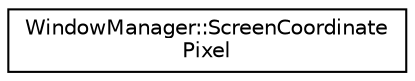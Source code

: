 digraph "Graphical Class Hierarchy"
{
 // LATEX_PDF_SIZE
  edge [fontname="Helvetica",fontsize="10",labelfontname="Helvetica",labelfontsize="10"];
  node [fontname="Helvetica",fontsize="10",shape=record];
  rankdir="LR";
  Node0 [label="WindowManager::ScreenCoordinate\lPixel",height=0.2,width=0.4,color="black", fillcolor="white", style="filled",URL="$structWindowManager_1_1ScreenCoordinatePixel.html",tooltip=" "];
}
